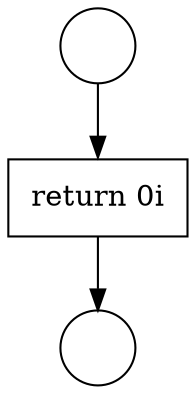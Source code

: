 digraph {
  node7651 [shape=circle label=" " color="black" fillcolor="white" style=filled]
  node7653 [shape=none, margin=0, label=<<font color="black">
    <table border="0" cellborder="1" cellspacing="0" cellpadding="10">
      <tr><td align="left">return 0i</td></tr>
    </table>
  </font>> color="black" fillcolor="white" style=filled]
  node7652 [shape=circle label=" " color="black" fillcolor="white" style=filled]
  node7651 -> node7653 [ color="black"]
  node7653 -> node7652 [ color="black"]
}
